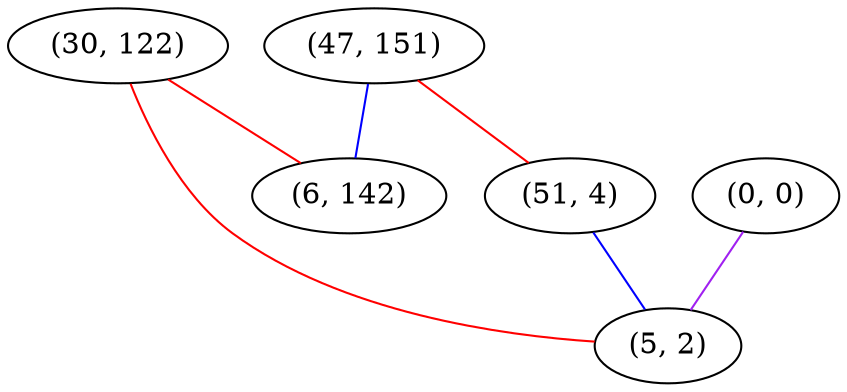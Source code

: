 graph "" {
"(30, 122)";
"(47, 151)";
"(51, 4)";
"(0, 0)";
"(5, 2)";
"(6, 142)";
"(30, 122)" -- "(5, 2)"  [color=red, key=0, weight=1];
"(30, 122)" -- "(6, 142)"  [color=red, key=0, weight=1];
"(47, 151)" -- "(51, 4)"  [color=red, key=0, weight=1];
"(47, 151)" -- "(6, 142)"  [color=blue, key=0, weight=3];
"(51, 4)" -- "(5, 2)"  [color=blue, key=0, weight=3];
"(0, 0)" -- "(5, 2)"  [color=purple, key=0, weight=4];
}
